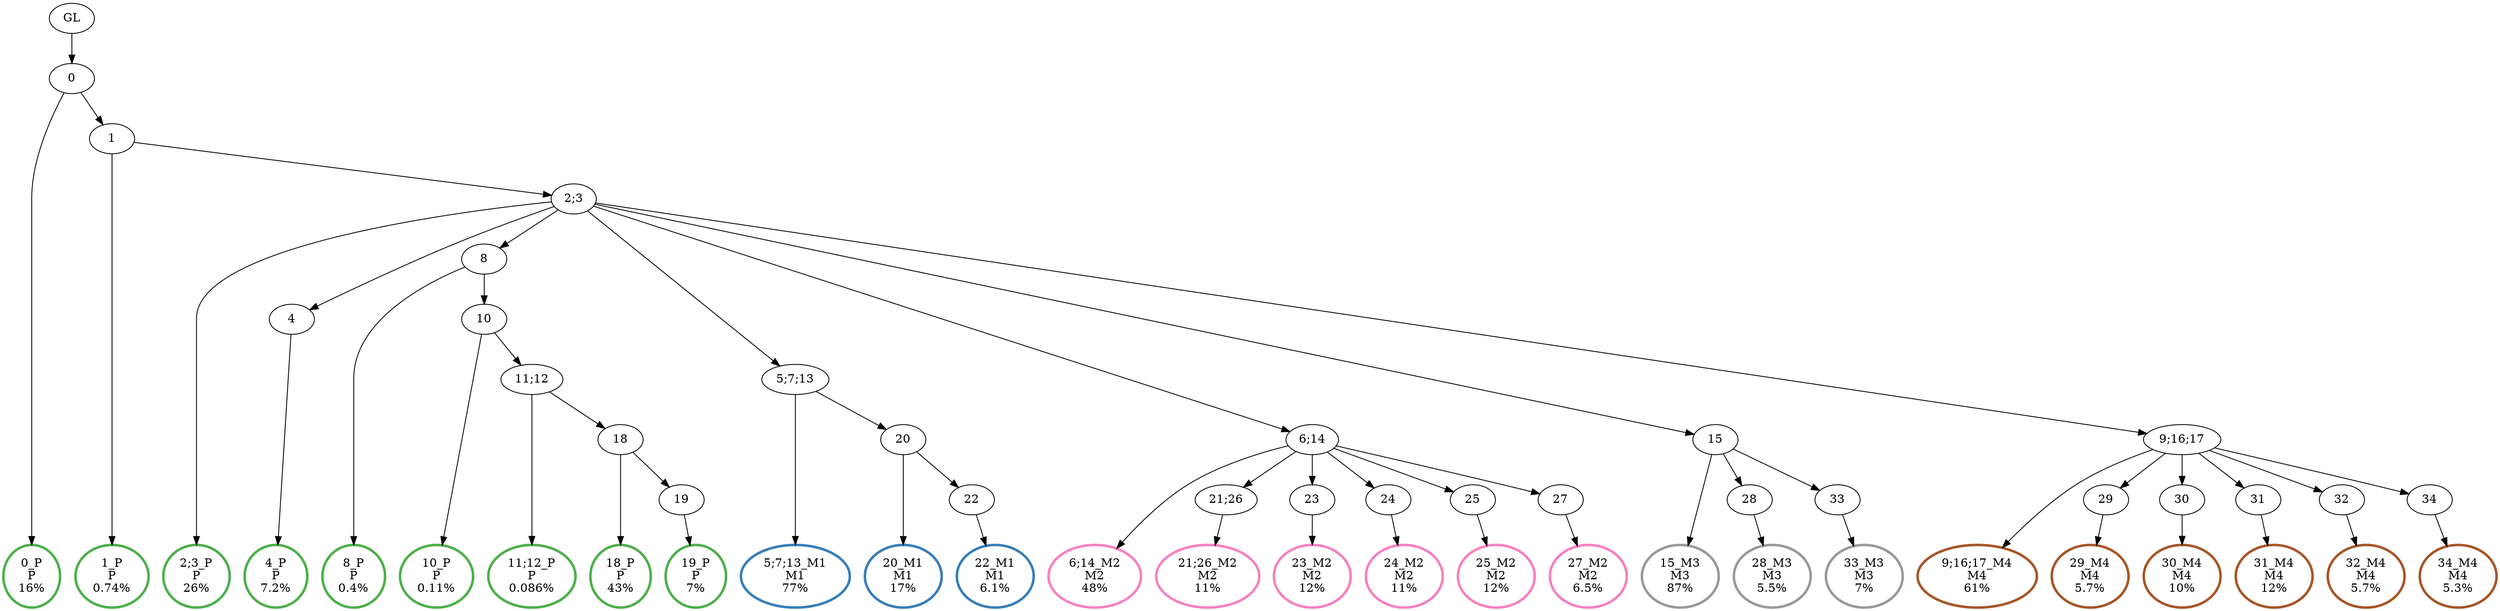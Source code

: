 digraph T {
	{
		rank=same
		52 [penwidth=3,colorscheme=set19,color=3,label="0_P\nP\n16%"]
		50 [penwidth=3,colorscheme=set19,color=3,label="1_P\nP\n0.74%"]
		48 [penwidth=3,colorscheme=set19,color=3,label="2;3_P\nP\n26%"]
		46 [penwidth=3,colorscheme=set19,color=3,label="4_P\nP\n7.2%"]
		44 [penwidth=3,colorscheme=set19,color=3,label="8_P\nP\n0.4%"]
		42 [penwidth=3,colorscheme=set19,color=3,label="10_P\nP\n0.11%"]
		40 [penwidth=3,colorscheme=set19,color=3,label="11;12_P\nP\n0.086%"]
		38 [penwidth=3,colorscheme=set19,color=3,label="18_P\nP\n43%"]
		36 [penwidth=3,colorscheme=set19,color=3,label="19_P\nP\n7%"]
		34 [penwidth=3,colorscheme=set19,color=2,label="5;7;13_M1\nM1\n77%"]
		32 [penwidth=3,colorscheme=set19,color=2,label="20_M1\nM1\n17%"]
		30 [penwidth=3,colorscheme=set19,color=2,label="22_M1\nM1\n6.1%"]
		28 [penwidth=3,colorscheme=set19,color=8,label="6;14_M2\nM2\n48%"]
		26 [penwidth=3,colorscheme=set19,color=8,label="21;26_M2\nM2\n11%"]
		24 [penwidth=3,colorscheme=set19,color=8,label="23_M2\nM2\n12%"]
		22 [penwidth=3,colorscheme=set19,color=8,label="24_M2\nM2\n11%"]
		20 [penwidth=3,colorscheme=set19,color=8,label="25_M2\nM2\n12%"]
		18 [penwidth=3,colorscheme=set19,color=8,label="27_M2\nM2\n6.5%"]
		16 [penwidth=3,colorscheme=set19,color=9,label="15_M3\nM3\n87%"]
		14 [penwidth=3,colorscheme=set19,color=9,label="28_M3\nM3\n5.5%"]
		12 [penwidth=3,colorscheme=set19,color=9,label="33_M3\nM3\n7%"]
		10 [penwidth=3,colorscheme=set19,color=7,label="9;16;17_M4\nM4\n61%"]
		8 [penwidth=3,colorscheme=set19,color=7,label="29_M4\nM4\n5.7%"]
		6 [penwidth=3,colorscheme=set19,color=7,label="30_M4\nM4\n10%"]
		4 [penwidth=3,colorscheme=set19,color=7,label="31_M4\nM4\n12%"]
		2 [penwidth=3,colorscheme=set19,color=7,label="32_M4\nM4\n5.7%"]
		0 [penwidth=3,colorscheme=set19,color=7,label="34_M4\nM4\n5.3%"]
	}
	54 [label="GL"]
	53 [label="0"]
	51 [label="1"]
	49 [label="2;3"]
	47 [label="4"]
	45 [label="8"]
	43 [label="10"]
	41 [label="11;12"]
	39 [label="18"]
	37 [label="19"]
	35 [label="5;7;13"]
	33 [label="20"]
	31 [label="22"]
	29 [label="6;14"]
	27 [label="21;26"]
	25 [label="23"]
	23 [label="24"]
	21 [label="25"]
	19 [label="27"]
	17 [label="15"]
	15 [label="28"]
	13 [label="33"]
	11 [label="9;16;17"]
	9 [label="29"]
	7 [label="30"]
	5 [label="31"]
	3 [label="32"]
	1 [label="34"]
	54 -> 53
	53 -> 52
	53 -> 51
	51 -> 50
	51 -> 49
	49 -> 48
	49 -> 47
	49 -> 45
	49 -> 35
	49 -> 29
	49 -> 17
	49 -> 11
	47 -> 46
	45 -> 44
	45 -> 43
	43 -> 42
	43 -> 41
	41 -> 40
	41 -> 39
	39 -> 38
	39 -> 37
	37 -> 36
	35 -> 34
	35 -> 33
	33 -> 32
	33 -> 31
	31 -> 30
	29 -> 28
	29 -> 27
	29 -> 25
	29 -> 23
	29 -> 21
	29 -> 19
	27 -> 26
	25 -> 24
	23 -> 22
	21 -> 20
	19 -> 18
	17 -> 16
	17 -> 15
	17 -> 13
	15 -> 14
	13 -> 12
	11 -> 10
	11 -> 9
	11 -> 7
	11 -> 5
	11 -> 3
	11 -> 1
	9 -> 8
	7 -> 6
	5 -> 4
	3 -> 2
	1 -> 0
}
